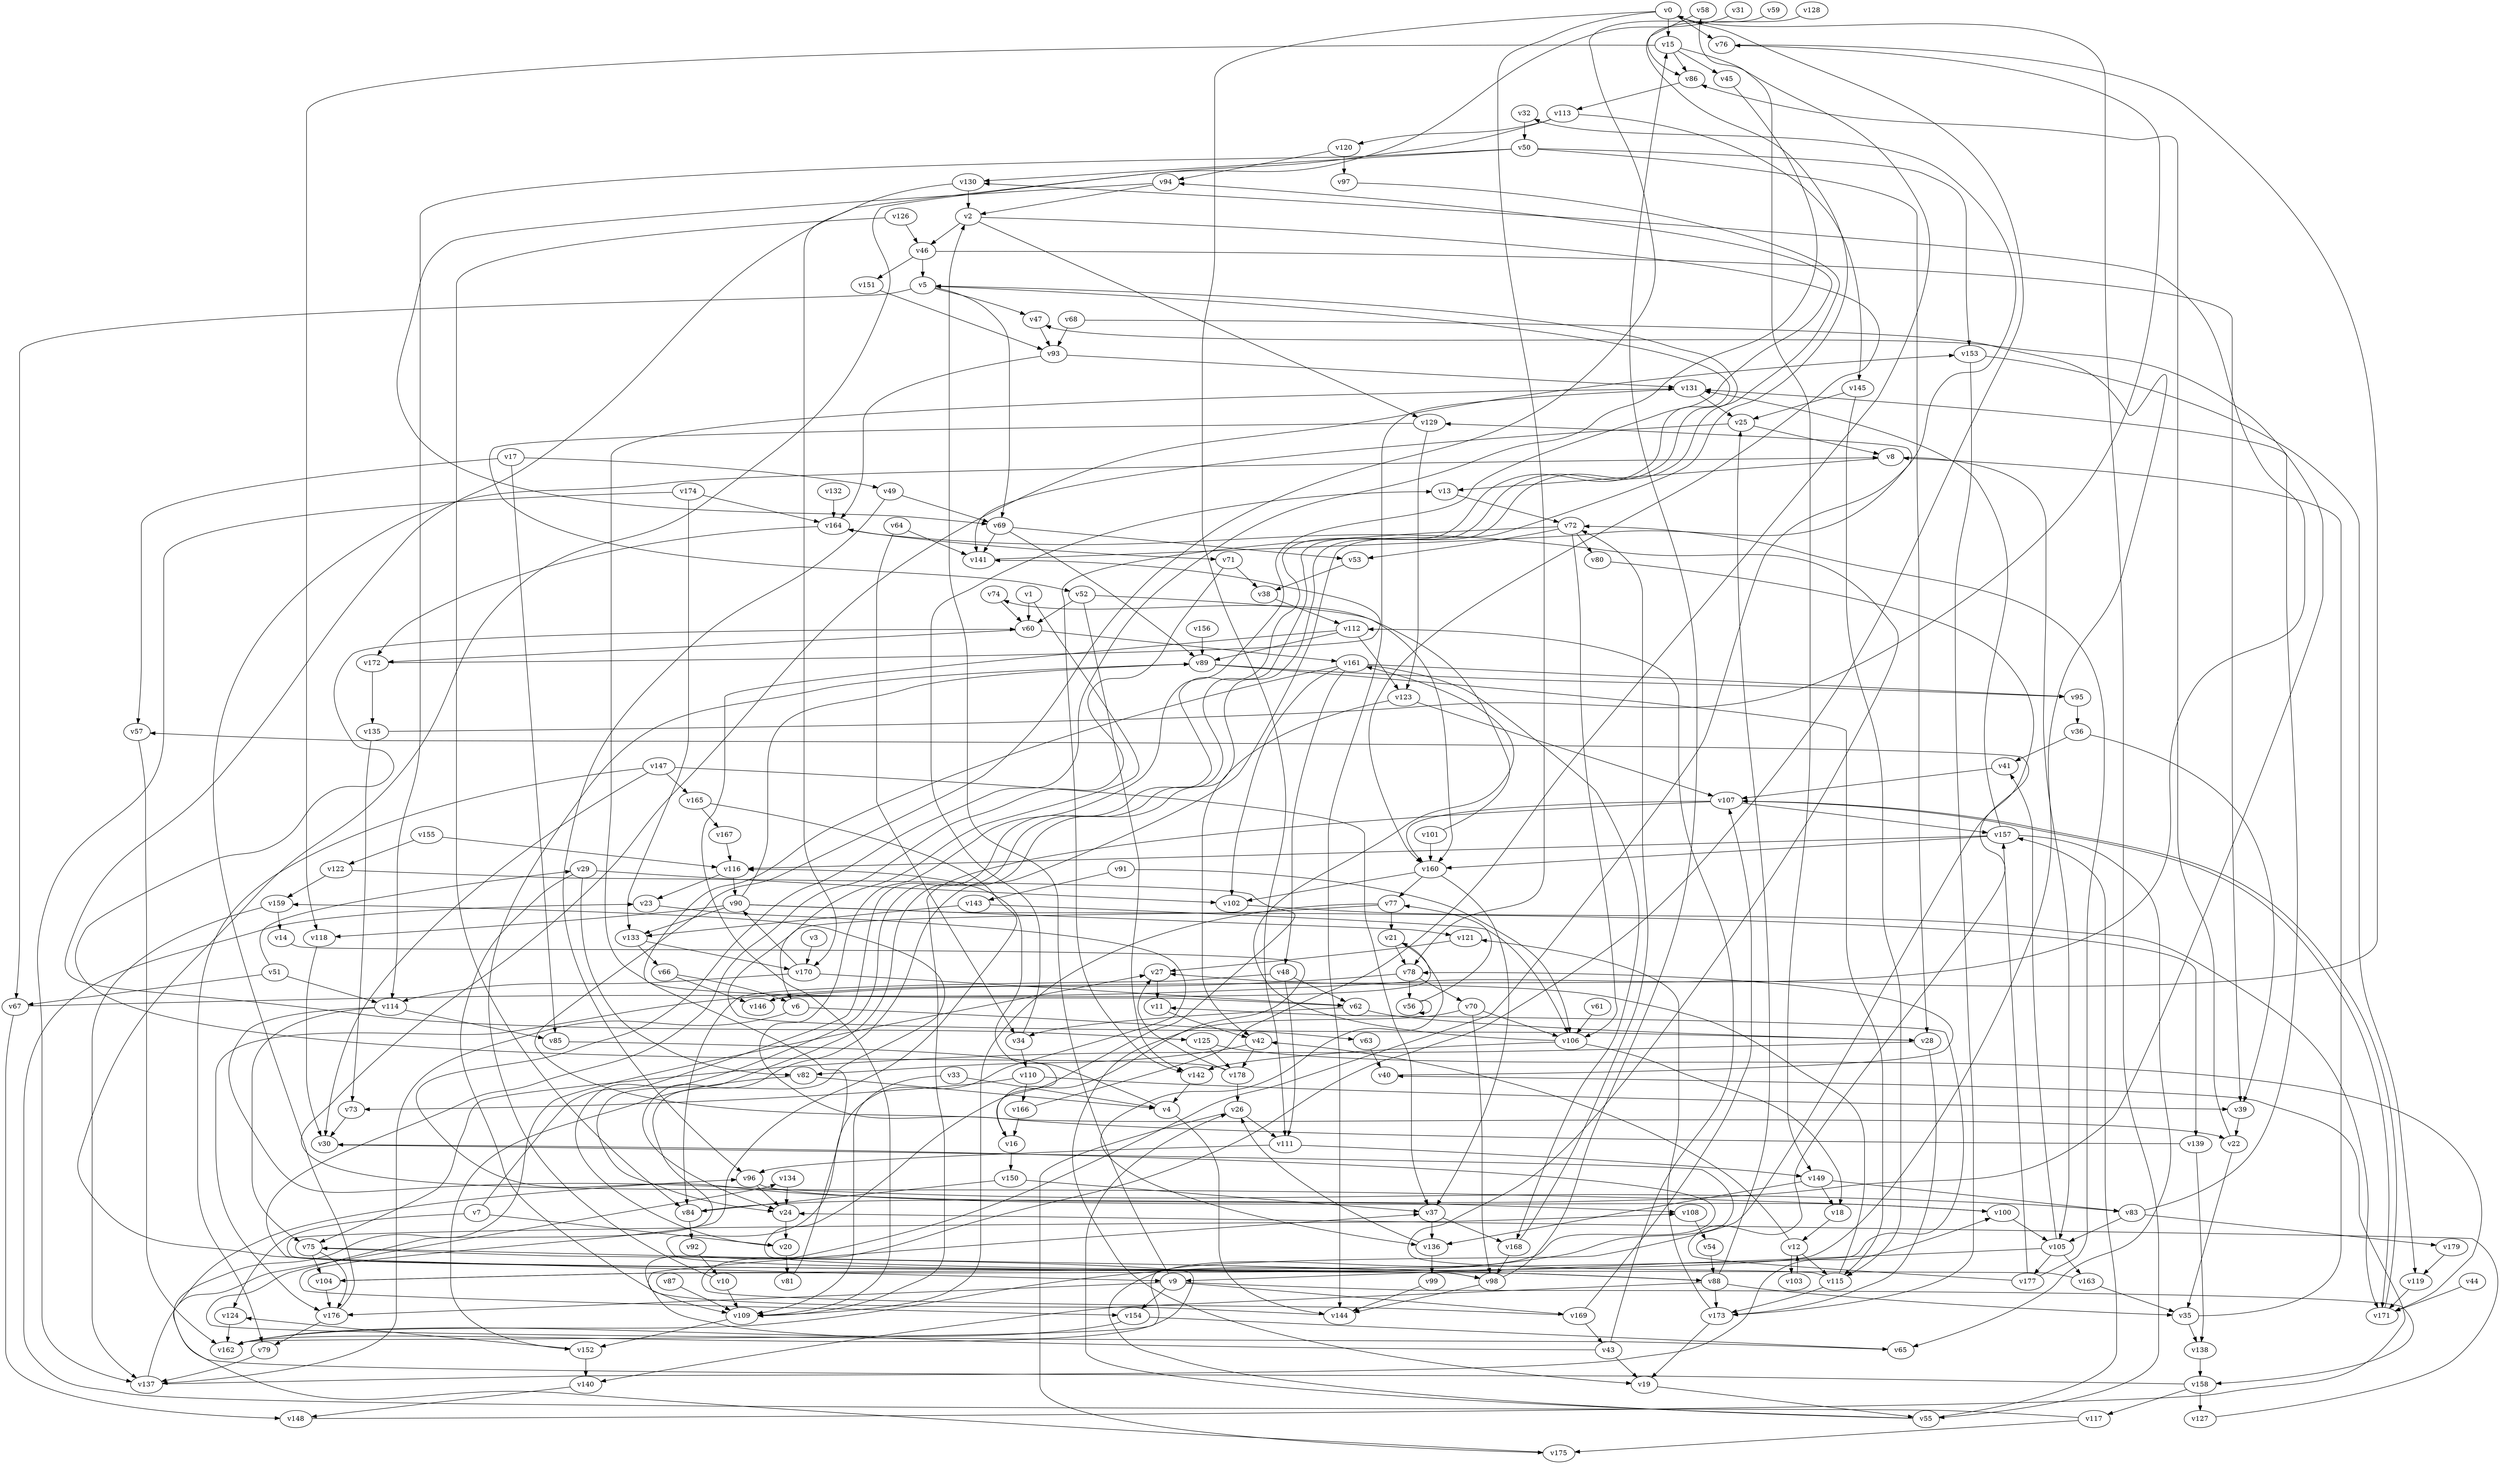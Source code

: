 // Benchmark game 261 - 180 vertices
// time_bound: 87
// targets: v120
digraph G {
    v0 [name="v0", player=1];
    v1 [name="v1", player=1];
    v2 [name="v2", player=0];
    v3 [name="v3", player=1];
    v4 [name="v4", player=0];
    v5 [name="v5", player=1];
    v6 [name="v6", player=1];
    v7 [name="v7", player=1];
    v8 [name="v8", player=1];
    v9 [name="v9", player=0];
    v10 [name="v10", player=0];
    v11 [name="v11", player=1];
    v12 [name="v12", player=1];
    v13 [name="v13", player=1];
    v14 [name="v14", player=0];
    v15 [name="v15", player=1];
    v16 [name="v16", player=0];
    v17 [name="v17", player=1];
    v18 [name="v18", player=1];
    v19 [name="v19", player=0];
    v20 [name="v20", player=1];
    v21 [name="v21", player=1];
    v22 [name="v22", player=1];
    v23 [name="v23", player=1];
    v24 [name="v24", player=0];
    v25 [name="v25", player=0];
    v26 [name="v26", player=0];
    v27 [name="v27", player=1];
    v28 [name="v28", player=0];
    v29 [name="v29", player=1];
    v30 [name="v30", player=0];
    v31 [name="v31", player=1];
    v32 [name="v32", player=1];
    v33 [name="v33", player=0];
    v34 [name="v34", player=1];
    v35 [name="v35", player=0];
    v36 [name="v36", player=1];
    v37 [name="v37", player=1];
    v38 [name="v38", player=0];
    v39 [name="v39", player=1];
    v40 [name="v40", player=1];
    v41 [name="v41", player=0];
    v42 [name="v42", player=1];
    v43 [name="v43", player=0];
    v44 [name="v44", player=0];
    v45 [name="v45", player=0];
    v46 [name="v46", player=0];
    v47 [name="v47", player=1];
    v48 [name="v48", player=0];
    v49 [name="v49", player=0];
    v50 [name="v50", player=0];
    v51 [name="v51", player=1];
    v52 [name="v52", player=0];
    v53 [name="v53", player=0];
    v54 [name="v54", player=1];
    v55 [name="v55", player=1];
    v56 [name="v56", player=1];
    v57 [name="v57", player=0];
    v58 [name="v58", player=1];
    v59 [name="v59", player=0];
    v60 [name="v60", player=1];
    v61 [name="v61", player=0];
    v62 [name="v62", player=1];
    v63 [name="v63", player=0];
    v64 [name="v64", player=1];
    v65 [name="v65", player=1];
    v66 [name="v66", player=0];
    v67 [name="v67", player=0];
    v68 [name="v68", player=1];
    v69 [name="v69", player=0];
    v70 [name="v70", player=0];
    v71 [name="v71", player=0];
    v72 [name="v72", player=1];
    v73 [name="v73", player=1];
    v74 [name="v74", player=0];
    v75 [name="v75", player=0];
    v76 [name="v76", player=1];
    v77 [name="v77", player=1];
    v78 [name="v78", player=1];
    v79 [name="v79", player=0];
    v80 [name="v80", player=0];
    v81 [name="v81", player=1];
    v82 [name="v82", player=0];
    v83 [name="v83", player=0];
    v84 [name="v84", player=0];
    v85 [name="v85", player=0];
    v86 [name="v86", player=1];
    v87 [name="v87", player=0];
    v88 [name="v88", player=1];
    v89 [name="v89", player=0];
    v90 [name="v90", player=0];
    v91 [name="v91", player=0];
    v92 [name="v92", player=0];
    v93 [name="v93", player=0];
    v94 [name="v94", player=0];
    v95 [name="v95", player=0];
    v96 [name="v96", player=1];
    v97 [name="v97", player=1];
    v98 [name="v98", player=1];
    v99 [name="v99", player=1];
    v100 [name="v100", player=0];
    v101 [name="v101", player=1];
    v102 [name="v102", player=0];
    v103 [name="v103", player=1];
    v104 [name="v104", player=0];
    v105 [name="v105", player=0];
    v106 [name="v106", player=1];
    v107 [name="v107", player=0];
    v108 [name="v108", player=0];
    v109 [name="v109", player=0];
    v110 [name="v110", player=1];
    v111 [name="v111", player=1];
    v112 [name="v112", player=1];
    v113 [name="v113", player=0];
    v114 [name="v114", player=0];
    v115 [name="v115", player=0];
    v116 [name="v116", player=1];
    v117 [name="v117", player=0];
    v118 [name="v118", player=0];
    v119 [name="v119", player=1];
    v120 [name="v120", player=0, target=1];
    v121 [name="v121", player=0];
    v122 [name="v122", player=1];
    v123 [name="v123", player=0];
    v124 [name="v124", player=0];
    v125 [name="v125", player=0];
    v126 [name="v126", player=0];
    v127 [name="v127", player=1];
    v128 [name="v128", player=0];
    v129 [name="v129", player=1];
    v130 [name="v130", player=0];
    v131 [name="v131", player=1];
    v132 [name="v132", player=0];
    v133 [name="v133", player=1];
    v134 [name="v134", player=0];
    v135 [name="v135", player=1];
    v136 [name="v136", player=0];
    v137 [name="v137", player=1];
    v138 [name="v138", player=0];
    v139 [name="v139", player=1];
    v140 [name="v140", player=0];
    v141 [name="v141", player=0];
    v142 [name="v142", player=1];
    v143 [name="v143", player=1];
    v144 [name="v144", player=1];
    v145 [name="v145", player=0];
    v146 [name="v146", player=1];
    v147 [name="v147", player=0];
    v148 [name="v148", player=1];
    v149 [name="v149", player=1];
    v150 [name="v150", player=0];
    v151 [name="v151", player=1];
    v152 [name="v152", player=1];
    v153 [name="v153", player=1];
    v154 [name="v154", player=0];
    v155 [name="v155", player=1];
    v156 [name="v156", player=0];
    v157 [name="v157", player=1];
    v158 [name="v158", player=1];
    v159 [name="v159", player=0];
    v160 [name="v160", player=0];
    v161 [name="v161", player=0];
    v162 [name="v162", player=1];
    v163 [name="v163", player=0];
    v164 [name="v164", player=1];
    v165 [name="v165", player=1];
    v166 [name="v166", player=1];
    v167 [name="v167", player=0];
    v168 [name="v168", player=1];
    v169 [name="v169", player=0];
    v170 [name="v170", player=0];
    v171 [name="v171", player=1];
    v172 [name="v172", player=1];
    v173 [name="v173", player=0];
    v174 [name="v174", player=1];
    v175 [name="v175", player=1];
    v176 [name="v176", player=1];
    v177 [name="v177", player=0];
    v178 [name="v178", player=1];
    v179 [name="v179", player=0];

    v0 -> v15;
    v1 -> v28 [constraint="t >= 3"];
    v2 -> v160 [constraint="t >= 2"];
    v3 -> v170;
    v4 -> v116;
    v5 -> v69;
    v6 -> v63;
    v7 -> v5 [constraint="t mod 2 == 0"];
    v8 -> v105;
    v9 -> v158;
    v10 -> v109;
    v11 -> v42;
    v12 -> v103;
    v13 -> v72;
    v14 -> v16 [constraint="t mod 2 == 0"];
    v15 -> v86;
    v16 -> v150;
    v17 -> v49;
    v18 -> v12;
    v19 -> v55;
    v20 -> v5 [constraint="t < 6"];
    v21 -> v136 [constraint="t mod 2 == 0"];
    v22 -> v35;
    v23 -> v98 [constraint="t < 10"];
    v24 -> v20;
    v25 -> v141;
    v26 -> v175;
    v27 -> v11;
    v28 -> v75 [constraint="t mod 3 == 0"];
    v29 -> v82;
    v30 -> v162 [constraint="t >= 3"];
    v31 -> v9 [constraint="t >= 5"];
    v32 -> v50;
    v33 -> v4;
    v34 -> v13;
    v35 -> v8;
    v36 -> v39;
    v37 -> v168;
    v38 -> v112;
    v39 -> v22;
    v40 -> v78 [constraint="t < 10"];
    v41 -> v107;
    v42 -> v178;
    v43 -> v32 [constraint="t mod 4 == 2"];
    v44 -> v171;
    v45 -> v108 [constraint="t mod 4 == 1"];
    v46 -> v151;
    v47 -> v93;
    v48 -> v62;
    v49 -> v96;
    v50 -> v114;
    v51 -> v29 [constraint="t < 13"];
    v52 -> v160;
    v53 -> v38;
    v54 -> v88;
    v55 -> v30 [constraint="t < 9"];
    v56 -> v56 [constraint="t >= 5"];
    v57 -> v162;
    v58 -> v86 [constraint="t < 6"];
    v59 -> v22 [constraint="t mod 4 == 2"];
    v60 -> v161;
    v61 -> v106;
    v62 -> v34;
    v63 -> v40;
    v64 -> v34;
    v65 -> v159 [constraint="t >= 2"];
    v66 -> v6;
    v67 -> v130 [constraint="t >= 4"];
    v68 -> v104 [constraint="t mod 2 == 0"];
    v69 -> v53;
    v70 -> v19;
    v71 -> v88 [constraint="t mod 5 == 1"];
    v72 -> v80;
    v73 -> v30;
    v74 -> v60;
    v75 -> v176;
    v76 -> v146 [constraint="t mod 4 == 1"];
    v77 -> v6;
    v78 -> v176;
    v79 -> v137;
    v80 -> v162 [constraint="t mod 5 == 0"];
    v81 -> v131;
    v82 -> v152;
    v83 -> v179;
    v84 -> v47 [constraint="t mod 4 == 3"];
    v85 -> v16 [constraint="t < 10"];
    v86 -> v113;
    v87 -> v109;
    v88 -> v140;
    v89 -> v95;
    v90 -> v133;
    v91 -> v143;
    v92 -> v10;
    v93 -> v164;
    v94 -> v69 [constraint="t >= 1"];
    v95 -> v36;
    v96 -> v24;
    v97 -> v24 [constraint="t >= 3"];
    v98 -> v15;
    v99 -> v144 [constraint="t < 8"];
    v100 -> v153 [constraint="t >= 3"];
    v101 -> v74 [constraint="t < 8"];
    v102 -> v171 [constraint="t mod 5 == 2"];
    v103 -> v12;
    v104 -> v11 [constraint="t < 9"];
    v105 -> v177;
    v106 -> v161 [constraint="t mod 2 == 1"];
    v107 -> v171 [constraint="t >= 3"];
    v108 -> v54;
    v109 -> v152;
    v110 -> v39;
    v111 -> v149;
    v112 -> v109;
    v113 -> v125 [constraint="t < 7"];
    v114 -> v83 [constraint="t mod 5 == 1"];
    v115 -> v164 [constraint="t < 12"];
    v116 -> v23;
    v117 -> v23 [constraint="t >= 2"];
    v118 -> v30;
    v119 -> v171;
    v120 -> v94;
    v121 -> v27;
    v122 -> v98 [constraint="t mod 4 == 0"];
    v123 -> v42;
    v124 -> v162;
    v125 -> v171 [constraint="t >= 5"];
    v126 -> v84;
    v127 -> v24 [constraint="t >= 5"];
    v128 -> v24 [constraint="t mod 3 == 2"];
    v129 -> v52 [constraint="t >= 5"];
    v130 -> v2;
    v131 -> v25;
    v132 -> v164;
    v133 -> v66;
    v134 -> v24;
    v135 -> v76 [constraint="t >= 2"];
    v136 -> v99;
    v137 -> v100 [constraint="t >= 4"];
    v138 -> v158;
    v139 -> v94 [constraint="t mod 5 == 4"];
    v140 -> v148;
    v141 -> v129 [constraint="t mod 4 == 1"];
    v142 -> v4;
    v143 -> v133;
    v144 -> v37 [constraint="t mod 5 == 3"];
    v145 -> v115;
    v146 -> v21 [constraint="t mod 3 == 2"];
    v147 -> v79;
    v148 -> v40 [constraint="t mod 5 == 2"];
    v149 -> v18;
    v150 -> v84;
    v151 -> v93 [constraint="t >= 4"];
    v152 -> v124 [constraint="t < 12"];
    v153 -> v119 [constraint="t < 7"];
    v154 -> v162;
    v155 -> v116;
    v156 -> v89;
    v157 -> v65;
    v158 -> v27 [constraint="t mod 2 == 0"];
    v159 -> v14;
    v160 -> v102;
    v161 -> v62 [constraint="t mod 2 == 0"];
    v162 -> v75 [constraint="t mod 5 == 2"];
    v163 -> v108 [constraint="t mod 3 == 1"];
    v164 -> v71;
    v165 -> v154 [constraint="t < 11"];
    v166 -> v58 [constraint="t < 14"];
    v167 -> v116;
    v168 -> v72;
    v169 -> v0 [constraint="t mod 2 == 1"];
    v170 -> v114;
    v171 -> v107;
    v172 -> v141 [constraint="t >= 3"];
    v173 -> v19;
    v174 -> v137;
    v175 -> v134 [constraint="t < 10"];
    v176 -> v8;
    v177 -> v57 [constraint="t mod 3 == 0"];
    v178 -> v60 [constraint="t < 8"];
    v179 -> v119;
    v106 -> v142;
    v130 -> v170;
    v170 -> v90;
    v147 -> v165;
    v166 -> v16;
    v64 -> v141;
    v101 -> v160;
    v49 -> v69;
    v9 -> v2;
    v154 -> v65;
    v93 -> v131;
    v147 -> v37;
    v91 -> v106;
    v160 -> v37;
    v150 -> v37;
    v50 -> v28;
    v149 -> v136;
    v60 -> v172;
    v2 -> v129;
    v9 -> v169;
    v170 -> v62;
    v83 -> v105;
    v62 -> v28;
    v50 -> v153;
    v112 -> v89;
    v113 -> v145;
    v173 -> v121;
    v155 -> v122;
    v159 -> v137;
    v56 -> v77;
    v177 -> v72;
    v161 -> v168;
    v172 -> v135;
    v169 -> v107;
    v48 -> v84;
    v110 -> v73;
    v17 -> v85;
    v69 -> v141;
    v0 -> v78;
    v55 -> v26;
    v5 -> v47;
    v82 -> v4;
    v52 -> v142;
    v115 -> v27;
    v115 -> v173;
    v157 -> v131;
    v153 -> v173;
    v75 -> v88;
    v152 -> v140;
    v113 -> v120;
    v125 -> v178;
    v88 -> v35;
    v15 -> v45;
    v17 -> v57;
    v157 -> v116;
    v83 -> v131;
    v15 -> v118;
    v145 -> v25;
    v9 -> v154;
    v96 -> v100;
    v143 -> v106;
    v0 -> v55;
    v78 -> v56;
    v123 -> v107;
    v114 -> v75;
    v77 -> v109;
    v78 -> v70;
    v116 -> v90;
    v26 -> v111;
    v46 -> v39;
    v90 -> v139;
    v160 -> v77;
    v177 -> v157;
    v131 -> v144;
    v52 -> v60;
    v37 -> v136;
    v28 -> v173;
    v29 -> v102;
    v5 -> v67;
    v42 -> v82;
    v71 -> v38;
    v94 -> v2;
    v25 -> v8;
    v157 -> v160;
    v105 -> v163;
    v70 -> v106;
    v147 -> v30;
    v174 -> v133;
    v84 -> v92;
    v168 -> v98;
    v169 -> v43;
    v107 -> v157;
    v107 -> v160;
    v90 -> v89;
    v12 -> v42;
    v174 -> v164;
    v110 -> v166;
    v161 -> v48;
    v51 -> v114;
    v122 -> v159;
    v1 -> v60;
    v107 -> v109;
    v88 -> v173;
    v46 -> v5;
    v114 -> v85;
    v165 -> v167;
    v2 -> v46;
    v21 -> v78;
    v0 -> v111;
    v33 -> v109;
    v126 -> v46;
    v111 -> v96;
    v120 -> v97;
    v75 -> v104;
    v72 -> v142;
    v22 -> v86;
    v139 -> v138;
    v100 -> v105;
    v4 -> v144;
    v133 -> v170;
    v149 -> v83;
    v137 -> v96;
    v72 -> v106;
    v15 -> v149;
    v129 -> v123;
    v43 -> v19;
    v12 -> v115;
    v50 -> v130;
    v89 -> v115;
    v105 -> v41;
    v48 -> v111;
    v7 -> v20;
    v35 -> v138;
    v112 -> v123;
    v55 -> v157;
    v98 -> v144;
    v104 -> v176;
    v90 -> v121;
    v178 -> v26;
    v6 -> v137;
    v77 -> v21;
    v69 -> v89;
    v72 -> v53;
    v135 -> v73;
    v9 -> v176;
    v176 -> v79;
    v178 -> v27;
    v163 -> v35;
    v8 -> v13;
    v7 -> v124;
    v66 -> v146;
    v161 -> v102;
    v0 -> v76;
    v68 -> v93;
    v90 -> v118;
    v117 -> v175;
    v10 -> v89;
    v67 -> v148;
    v20 -> v81;
    v136 -> v26;
    v161 -> v95;
    v158 -> v117;
    v158 -> v127;
    v106 -> v18;
    v105 -> v9;
    v29 -> v109;
    v51 -> v67;
    v34 -> v110;
    v43 -> v112;
    v36 -> v41;
    v88 -> v25;
    v164 -> v172;
    v70 -> v98;
}
